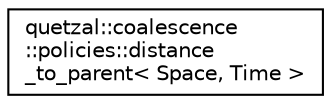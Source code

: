 digraph "Graphical Class Hierarchy"
{
 // LATEX_PDF_SIZE
  edge [fontname="Helvetica",fontsize="10",labelfontname="Helvetica",labelfontsize="10"];
  node [fontname="Helvetica",fontsize="10",shape=record];
  rankdir="LR";
  Node0 [label="quetzal::coalescence\l::policies::distance\l_to_parent\< Space, Time \>",height=0.2,width=0.4,color="black", fillcolor="white", style="filled",URL="$classquetzal_1_1coalescence_1_1policies_1_1distance__to__parent.html",tooltip=" "];
}
